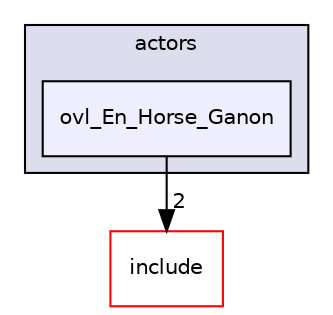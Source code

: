 digraph "src/overlays/actors/ovl_En_Horse_Ganon" {
  compound=true
  node [ fontsize="10", fontname="Helvetica"];
  edge [ labelfontsize="10", labelfontname="Helvetica"];
  subgraph clusterdir_e93473484be31ce7bcb356bd643a22f8 {
    graph [ bgcolor="#ddddee", pencolor="black", label="actors" fontname="Helvetica", fontsize="10", URL="dir_e93473484be31ce7bcb356bd643a22f8.html"]
  dir_c5afcb8a3ed30634588c1f3601c6f0c9 [shape=box, label="ovl_En_Horse_Ganon", style="filled", fillcolor="#eeeeff", pencolor="black", URL="dir_c5afcb8a3ed30634588c1f3601c6f0c9.html"];
  }
  dir_d44c64559bbebec7f509842c48db8b23 [shape=box label="include" fillcolor="white" style="filled" color="red" URL="dir_d44c64559bbebec7f509842c48db8b23.html"];
  dir_c5afcb8a3ed30634588c1f3601c6f0c9->dir_d44c64559bbebec7f509842c48db8b23 [headlabel="2", labeldistance=1.5 headhref="dir_000271_000000.html"];
}
